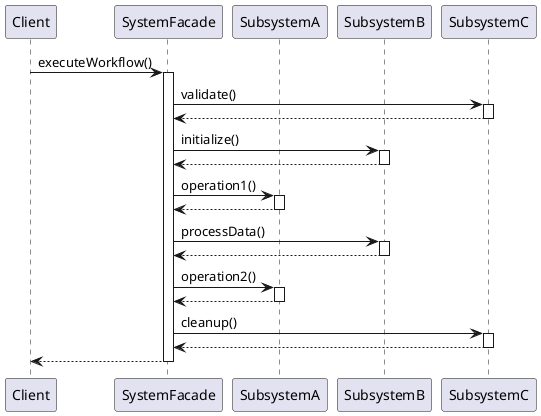 @startuml
participant Client
participant SystemFacade
participant SubsystemA
participant SubsystemB
participant SubsystemC

Client -> SystemFacade: executeWorkflow()
activate SystemFacade

SystemFacade -> SubsystemC: validate()
activate SubsystemC
SubsystemC --> SystemFacade: 
deactivate SubsystemC

SystemFacade -> SubsystemB: initialize()
activate SubsystemB
SubsystemB --> SystemFacade: 
deactivate SubsystemB

SystemFacade -> SubsystemA: operation1()
activate SubsystemA
SubsystemA --> SystemFacade: 
deactivate SubsystemA

SystemFacade -> SubsystemB: processData()
activate SubsystemB
SubsystemB --> SystemFacade: 
deactivate SubsystemB

SystemFacade -> SubsystemA: operation2()
activate SubsystemA
SubsystemA --> SystemFacade: 
deactivate SubsystemA

SystemFacade -> SubsystemC: cleanup()
activate SubsystemC
SubsystemC --> SystemFacade: 
deactivate SubsystemC

SystemFacade --> Client: 
deactivate SystemFacade
@enduml